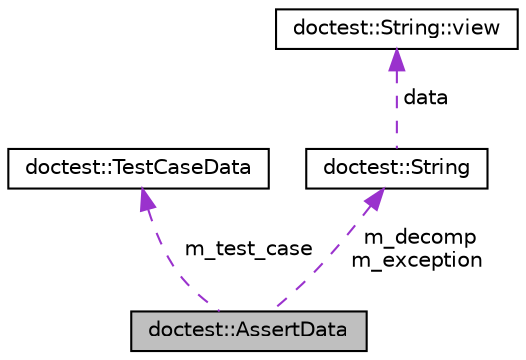 digraph "doctest::AssertData"
{
  edge [fontname="Helvetica",fontsize="10",labelfontname="Helvetica",labelfontsize="10"];
  node [fontname="Helvetica",fontsize="10",shape=record];
  Node2 [label="doctest::AssertData",height=0.2,width=0.4,color="black", fillcolor="grey75", style="filled", fontcolor="black"];
  Node3 -> Node2 [dir="back",color="darkorchid3",fontsize="10",style="dashed",label=" m_test_case" ,fontname="Helvetica"];
  Node3 [label="doctest::TestCaseData",height=0.2,width=0.4,color="black", fillcolor="white", style="filled",URL="$structdoctest_1_1_test_case_data.html"];
  Node4 -> Node2 [dir="back",color="darkorchid3",fontsize="10",style="dashed",label=" m_decomp\nm_exception" ,fontname="Helvetica"];
  Node4 [label="doctest::String",height=0.2,width=0.4,color="black", fillcolor="white", style="filled",URL="$classdoctest_1_1_string.html"];
  Node5 -> Node4 [dir="back",color="darkorchid3",fontsize="10",style="dashed",label=" data" ,fontname="Helvetica"];
  Node5 [label="doctest::String::view",height=0.2,width=0.4,color="black", fillcolor="white", style="filled",URL="$structdoctest_1_1_string_1_1view.html",tooltip="OCLINT avoid private static members. "];
}
